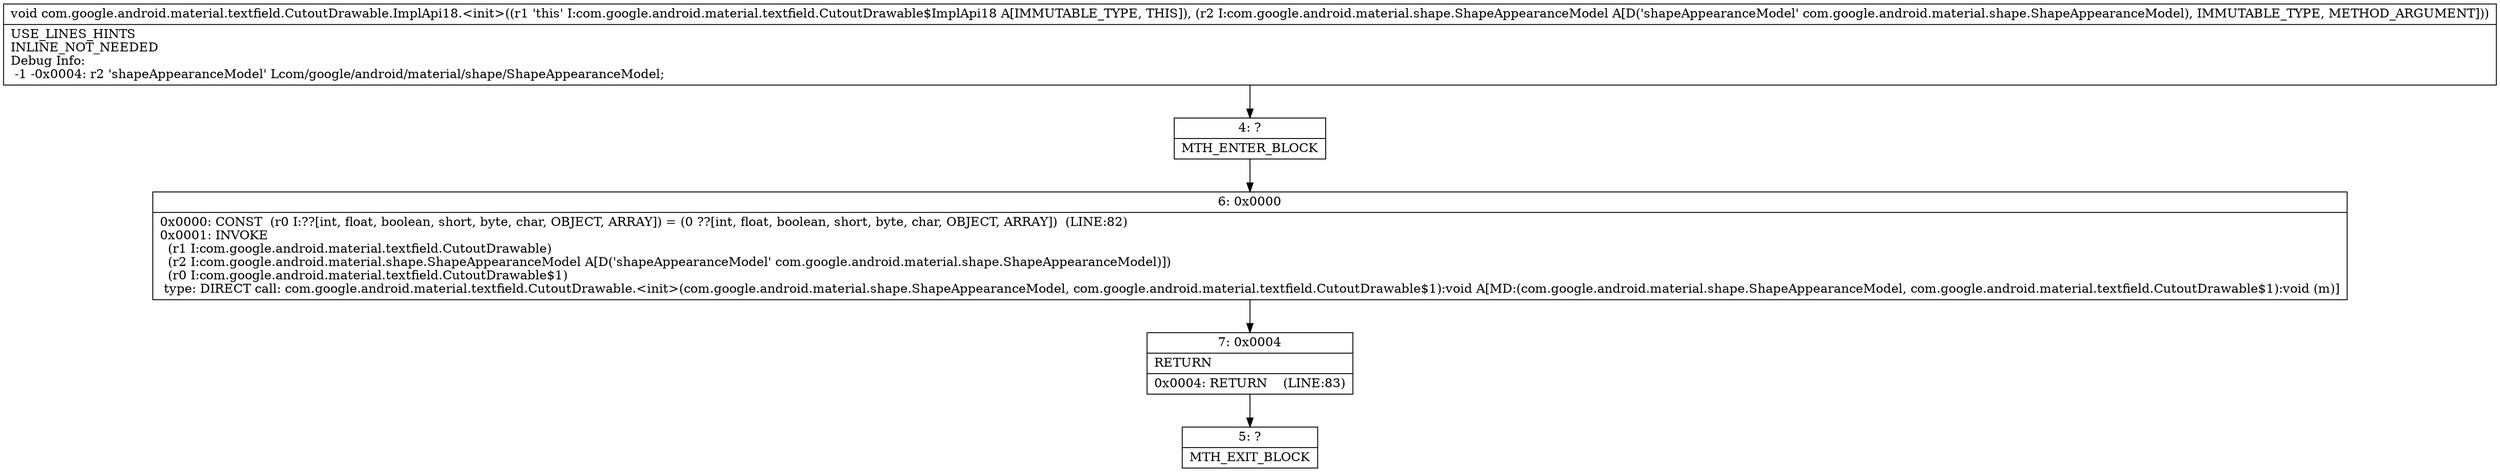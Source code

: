 digraph "CFG forcom.google.android.material.textfield.CutoutDrawable.ImplApi18.\<init\>(Lcom\/google\/android\/material\/shape\/ShapeAppearanceModel;)V" {
Node_4 [shape=record,label="{4\:\ ?|MTH_ENTER_BLOCK\l}"];
Node_6 [shape=record,label="{6\:\ 0x0000|0x0000: CONST  (r0 I:??[int, float, boolean, short, byte, char, OBJECT, ARRAY]) = (0 ??[int, float, boolean, short, byte, char, OBJECT, ARRAY])  (LINE:82)\l0x0001: INVOKE  \l  (r1 I:com.google.android.material.textfield.CutoutDrawable)\l  (r2 I:com.google.android.material.shape.ShapeAppearanceModel A[D('shapeAppearanceModel' com.google.android.material.shape.ShapeAppearanceModel)])\l  (r0 I:com.google.android.material.textfield.CutoutDrawable$1)\l type: DIRECT call: com.google.android.material.textfield.CutoutDrawable.\<init\>(com.google.android.material.shape.ShapeAppearanceModel, com.google.android.material.textfield.CutoutDrawable$1):void A[MD:(com.google.android.material.shape.ShapeAppearanceModel, com.google.android.material.textfield.CutoutDrawable$1):void (m)]\l}"];
Node_7 [shape=record,label="{7\:\ 0x0004|RETURN\l|0x0004: RETURN    (LINE:83)\l}"];
Node_5 [shape=record,label="{5\:\ ?|MTH_EXIT_BLOCK\l}"];
MethodNode[shape=record,label="{void com.google.android.material.textfield.CutoutDrawable.ImplApi18.\<init\>((r1 'this' I:com.google.android.material.textfield.CutoutDrawable$ImplApi18 A[IMMUTABLE_TYPE, THIS]), (r2 I:com.google.android.material.shape.ShapeAppearanceModel A[D('shapeAppearanceModel' com.google.android.material.shape.ShapeAppearanceModel), IMMUTABLE_TYPE, METHOD_ARGUMENT]))  | USE_LINES_HINTS\lINLINE_NOT_NEEDED\lDebug Info:\l  \-1 \-0x0004: r2 'shapeAppearanceModel' Lcom\/google\/android\/material\/shape\/ShapeAppearanceModel;\l}"];
MethodNode -> Node_4;Node_4 -> Node_6;
Node_6 -> Node_7;
Node_7 -> Node_5;
}


